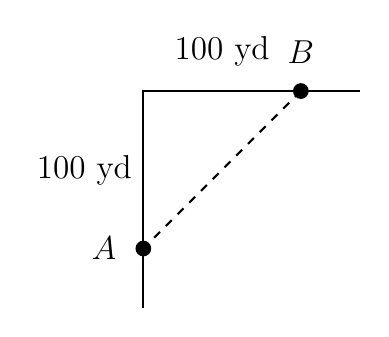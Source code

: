 \begin{tikzpicture}
\node at (0,0) {};
\node at (2,0) {};
\node at (0,-2) {};

\draw [dashed, thick] (2,0) to (0,-2);
\draw [thick] (2.75,0) to (0,0) to (0,-2.75);

\node at (-0.5,-2) {\large $A$};
\node at (2,0.5) {\large $B$};
\node at (-0.75,-1) {\large 100 yd};
\node at (1,0.5) {\large 100 yd};
\fill (2,0) circle [radius=1mm];
\fill (0,-2) circle [radius=1mm];
\end{tikzpicture}